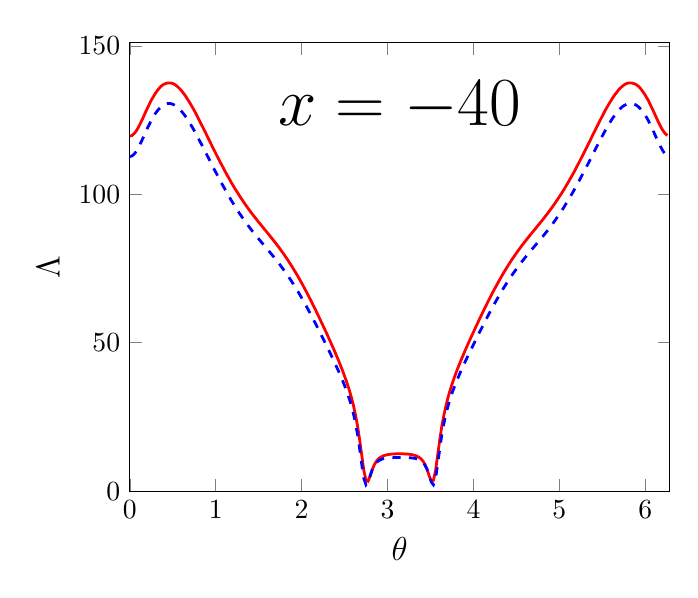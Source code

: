 \begin{tikzpicture}[scale=1]

  \begin{axis}[
    xmin = 0,
    xmax = 6.283,
    ymin = 0,
    ymax = 151,
    xlabel = {\large $\theta$},
    ylabel = {\large ${\Lambda}$},
    ylabel near ticks,
    title style={at={(0.5,0.9)},anchor=north},
    title = {\Huge $x = -40$},
  ]

\addplot[red,line width=1pt] coordinates{
(0.0e+00,1.196e+02)
(2.454e-02,1.198e+02)
(4.909e-02,1.204e+02)
(7.363e-02,1.213e+02)
(9.818e-02,1.225e+02)
(1.227e-01,1.239e+02)
(1.473e-01,1.254e+02)
(1.718e-01,1.27e+02)
(1.964e-01,1.285e+02)
(2.209e-01,1.3e+02)
(2.454e-01,1.315e+02)
(2.7e-01,1.327e+02)
(2.945e-01,1.339e+02)
(3.191e-01,1.349e+02)
(3.436e-01,1.358e+02)
(3.682e-01,1.365e+02)
(3.927e-01,1.37e+02)
(4.172e-01,1.373e+02)
(4.418e-01,1.375e+02)
(4.663e-01,1.375e+02)
(4.909e-01,1.374e+02)
(5.154e-01,1.371e+02)
(5.4e-01,1.366e+02)
(5.645e-01,1.36e+02)
(5.891e-01,1.353e+02)
(6.136e-01,1.344e+02)
(6.381e-01,1.335e+02)
(6.627e-01,1.324e+02)
(6.872e-01,1.313e+02)
(7.118e-01,1.301e+02)
(7.363e-01,1.289e+02)
(7.609e-01,1.276e+02)
(7.854e-01,1.262e+02)
(8.099e-01,1.248e+02)
(8.345e-01,1.234e+02)
(8.59e-01,1.22e+02)
(8.836e-01,1.206e+02)
(9.081e-01,1.191e+02)
(9.327e-01,1.177e+02)
(9.572e-01,1.162e+02)
(9.818e-01,1.148e+02)
(1.006e+00,1.134e+02)
(1.031e+00,1.12e+02)
(1.055e+00,1.106e+02)
(1.08e+00,1.093e+02)
(1.105e+00,1.079e+02)
(1.129e+00,1.066e+02)
(1.154e+00,1.054e+02)
(1.178e+00,1.041e+02)
(1.203e+00,1.029e+02)
(1.227e+00,1.017e+02)
(1.252e+00,1.006e+02)
(1.276e+00,9.948e+01)
(1.301e+00,9.84e+01)
(1.325e+00,9.735e+01)
(1.35e+00,9.632e+01)
(1.374e+00,9.533e+01)
(1.399e+00,9.436e+01)
(1.423e+00,9.342e+01)
(1.448e+00,9.25e+01)
(1.473e+00,9.159e+01)
(1.497e+00,9.07e+01)
(1.522e+00,8.983e+01)
(1.546e+00,8.896e+01)
(1.571e+00,8.809e+01)
(1.595e+00,8.723e+01)
(1.62e+00,8.636e+01)
(1.644e+00,8.548e+01)
(1.669e+00,8.459e+01)
(1.694e+00,8.368e+01)
(1.718e+00,8.276e+01)
(1.743e+00,8.181e+01)
(1.767e+00,8.084e+01)
(1.792e+00,7.984e+01)
(1.816e+00,7.881e+01)
(1.841e+00,7.775e+01)
(1.865e+00,7.666e+01)
(1.89e+00,7.553e+01)
(1.914e+00,7.438e+01)
(1.939e+00,7.319e+01)
(1.964e+00,7.197e+01)
(1.988e+00,7.071e+01)
(2.013e+00,6.943e+01)
(2.037e+00,6.811e+01)
(2.062e+00,6.677e+01)
(2.086e+00,6.54e+01)
(2.111e+00,6.4e+01)
(2.135e+00,6.258e+01)
(2.16e+00,6.114e+01)
(2.184e+00,5.967e+01)
(2.209e+00,5.819e+01)
(2.233e+00,5.669e+01)
(2.258e+00,5.518e+01)
(2.283e+00,5.364e+01)
(2.307e+00,5.209e+01)
(2.332e+00,5.052e+01)
(2.356e+00,4.893e+01)
(2.381e+00,4.731e+01)
(2.405e+00,4.566e+01)
(2.43e+00,4.397e+01)
(2.454e+00,4.222e+01)
(2.479e+00,4.04e+01)
(2.503e+00,3.848e+01)
(2.528e+00,3.644e+01)
(2.553e+00,3.422e+01)
(2.577e+00,3.178e+01)
(2.602e+00,2.9e+01)
(2.626e+00,2.578e+01)
(2.651e+00,2.192e+01)
(2.675e+00,1.731e+01)
(2.7e+00,1.204e+01)
(2.724e+00,6.931e+00)
(2.749e+00,3.657e+00)
(2.773e+00,3.345e+00)
(2.798e+00,5.1e+00)
(2.822e+00,7.252e+00)
(2.847e+00,8.973e+00)
(2.872e+00,1.015e+01)
(2.896e+00,1.095e+01)
(2.921e+00,1.147e+01)
(2.945e+00,1.184e+01)
(2.97e+00,1.208e+01)
(2.994e+00,1.226e+01)
(3.019e+00,1.238e+01)
(3.043e+00,1.247e+01)
(3.068e+00,1.252e+01)
(3.092e+00,1.256e+01)
(3.117e+00,1.258e+01)
(3.142e+00,1.259e+01)
(3.166e+00,1.258e+01)
(3.191e+00,1.256e+01)
(3.215e+00,1.252e+01)
(3.24e+00,1.247e+01)
(3.264e+00,1.238e+01)
(3.289e+00,1.226e+01)
(3.313e+00,1.208e+01)
(3.338e+00,1.184e+01)
(3.362e+00,1.147e+01)
(3.387e+00,1.095e+01)
(3.412e+00,1.015e+01)
(3.436e+00,8.973e+00)
(3.461e+00,7.252e+00)
(3.485e+00,5.1e+00)
(3.51e+00,3.345e+00)
(3.534e+00,3.657e+00)
(3.559e+00,6.931e+00)
(3.583e+00,1.204e+01)
(3.608e+00,1.731e+01)
(3.632e+00,2.192e+01)
(3.657e+00,2.578e+01)
(3.682e+00,2.9e+01)
(3.706e+00,3.178e+01)
(3.731e+00,3.422e+01)
(3.755e+00,3.644e+01)
(3.78e+00,3.848e+01)
(3.804e+00,4.04e+01)
(3.829e+00,4.222e+01)
(3.853e+00,4.397e+01)
(3.878e+00,4.566e+01)
(3.902e+00,4.731e+01)
(3.927e+00,4.893e+01)
(3.951e+00,5.052e+01)
(3.976e+00,5.209e+01)
(4.001e+00,5.364e+01)
(4.025e+00,5.518e+01)
(4.05e+00,5.669e+01)
(4.074e+00,5.819e+01)
(4.099e+00,5.967e+01)
(4.123e+00,6.114e+01)
(4.148e+00,6.258e+01)
(4.172e+00,6.4e+01)
(4.197e+00,6.54e+01)
(4.221e+00,6.677e+01)
(4.246e+00,6.811e+01)
(4.271e+00,6.943e+01)
(4.295e+00,7.071e+01)
(4.32e+00,7.197e+01)
(4.344e+00,7.319e+01)
(4.369e+00,7.438e+01)
(4.393e+00,7.553e+01)
(4.418e+00,7.666e+01)
(4.442e+00,7.775e+01)
(4.467e+00,7.881e+01)
(4.492e+00,7.984e+01)
(4.516e+00,8.084e+01)
(4.541e+00,8.181e+01)
(4.565e+00,8.276e+01)
(4.59e+00,8.368e+01)
(4.614e+00,8.459e+01)
(4.639e+00,8.548e+01)
(4.663e+00,8.636e+01)
(4.688e+00,8.723e+01)
(4.712e+00,8.809e+01)
(4.737e+00,8.896e+01)
(4.761e+00,8.983e+01)
(4.786e+00,9.07e+01)
(4.811e+00,9.159e+01)
(4.835e+00,9.25e+01)
(4.86e+00,9.342e+01)
(4.884e+00,9.436e+01)
(4.909e+00,9.533e+01)
(4.933e+00,9.632e+01)
(4.958e+00,9.735e+01)
(4.982e+00,9.84e+01)
(5.007e+00,9.948e+01)
(5.032e+00,1.006e+02)
(5.056e+00,1.017e+02)
(5.08e+00,1.029e+02)
(5.105e+00,1.041e+02)
(5.13e+00,1.054e+02)
(5.154e+00,1.066e+02)
(5.179e+00,1.079e+02)
(5.203e+00,1.093e+02)
(5.228e+00,1.106e+02)
(5.252e+00,1.12e+02)
(5.277e+00,1.134e+02)
(5.301e+00,1.148e+02)
(5.326e+00,1.162e+02)
(5.351e+00,1.177e+02)
(5.375e+00,1.191e+02)
(5.4e+00,1.206e+02)
(5.424e+00,1.22e+02)
(5.449e+00,1.234e+02)
(5.473e+00,1.248e+02)
(5.498e+00,1.262e+02)
(5.522e+00,1.276e+02)
(5.547e+00,1.289e+02)
(5.571e+00,1.301e+02)
(5.596e+00,1.313e+02)
(5.62e+00,1.324e+02)
(5.645e+00,1.335e+02)
(5.67e+00,1.344e+02)
(5.694e+00,1.353e+02)
(5.719e+00,1.36e+02)
(5.743e+00,1.366e+02)
(5.768e+00,1.371e+02)
(5.792e+00,1.374e+02)
(5.817e+00,1.375e+02)
(5.841e+00,1.375e+02)
(5.866e+00,1.373e+02)
(5.891e+00,1.37e+02)
(5.915e+00,1.365e+02)
(5.94e+00,1.358e+02)
(5.964e+00,1.349e+02)
(5.989e+00,1.339e+02)
(6.013e+00,1.327e+02)
(6.038e+00,1.315e+02)
(6.062e+00,1.3e+02)
(6.087e+00,1.285e+02)
(6.111e+00,1.27e+02)
(6.136e+00,1.254e+02)
(6.16e+00,1.239e+02)
(6.185e+00,1.225e+02)
(6.21e+00,1.213e+02)
(6.234e+00,1.204e+02)
(6.259e+00,1.198e+02)
};


\addplot[blue,dashed,line width=1pt] coordinates{
(0.0e+00,1.127e+02)
(2.454e-02,1.129e+02)
(4.909e-02,1.135e+02)
(7.363e-02,1.144e+02)
(9.818e-02,1.157e+02)
(1.227e-01,1.171e+02)
(1.473e-01,1.186e+02)
(1.718e-01,1.202e+02)
(1.964e-01,1.218e+02)
(2.209e-01,1.232e+02)
(2.454e-01,1.247e+02)
(2.7e-01,1.26e+02)
(2.945e-01,1.271e+02)
(3.191e-01,1.281e+02)
(3.436e-01,1.289e+02)
(3.682e-01,1.296e+02)
(3.927e-01,1.301e+02)
(4.172e-01,1.304e+02)
(4.418e-01,1.306e+02)
(4.663e-01,1.306e+02)
(4.909e-01,1.304e+02)
(5.154e-01,1.301e+02)
(5.4e-01,1.297e+02)
(5.645e-01,1.291e+02)
(5.891e-01,1.284e+02)
(6.136e-01,1.275e+02)
(6.381e-01,1.266e+02)
(6.627e-01,1.256e+02)
(6.872e-01,1.245e+02)
(7.118e-01,1.233e+02)
(7.363e-01,1.221e+02)
(7.609e-01,1.208e+02)
(7.854e-01,1.195e+02)
(8.099e-01,1.181e+02)
(8.345e-01,1.168e+02)
(8.59e-01,1.154e+02)
(8.836e-01,1.14e+02)
(9.081e-01,1.126e+02)
(9.327e-01,1.112e+02)
(9.572e-01,1.098e+02)
(9.818e-01,1.084e+02)
(1.006e+00,1.071e+02)
(1.031e+00,1.057e+02)
(1.055e+00,1.044e+02)
(1.08e+00,1.031e+02)
(1.105e+00,1.018e+02)
(1.129e+00,1.005e+02)
(1.154e+00,9.928e+01)
(1.178e+00,9.807e+01)
(1.203e+00,9.69e+01)
(1.227e+00,9.576e+01)
(1.252e+00,9.465e+01)
(1.276e+00,9.357e+01)
(1.301e+00,9.252e+01)
(1.325e+00,9.15e+01)
(1.35e+00,9.05e+01)
(1.374e+00,8.954e+01)
(1.399e+00,8.86e+01)
(1.423e+00,8.769e+01)
(1.448e+00,8.679e+01)
(1.473e+00,8.591e+01)
(1.497e+00,8.505e+01)
(1.522e+00,8.42e+01)
(1.546e+00,8.336e+01)
(1.571e+00,8.252e+01)
(1.595e+00,8.168e+01)
(1.62e+00,8.083e+01)
(1.644e+00,7.998e+01)
(1.669e+00,7.912e+01)
(1.694e+00,7.824e+01)
(1.718e+00,7.734e+01)
(1.743e+00,7.642e+01)
(1.767e+00,7.548e+01)
(1.792e+00,7.451e+01)
(1.816e+00,7.351e+01)
(1.841e+00,7.249e+01)
(1.865e+00,7.143e+01)
(1.89e+00,7.035e+01)
(1.914e+00,6.923e+01)
(1.939e+00,6.808e+01)
(1.964e+00,6.69e+01)
(1.988e+00,6.569e+01)
(2.013e+00,6.446e+01)
(2.037e+00,6.319e+01)
(2.062e+00,6.19e+01)
(2.086e+00,6.058e+01)
(2.111e+00,5.925e+01)
(2.135e+00,5.789e+01)
(2.16e+00,5.651e+01)
(2.184e+00,5.512e+01)
(2.209e+00,5.371e+01)
(2.233e+00,5.229e+01)
(2.258e+00,5.086e+01)
(2.283e+00,4.942e+01)
(2.307e+00,4.796e+01)
(2.332e+00,4.649e+01)
(2.356e+00,4.501e+01)
(2.381e+00,4.35e+01)
(2.405e+00,4.196e+01)
(2.43e+00,4.039e+01)
(2.454e+00,3.876e+01)
(2.479e+00,3.706e+01)
(2.503e+00,3.528e+01)
(2.528e+00,3.336e+01)
(2.553e+00,3.126e+01)
(2.577e+00,2.89e+01)
(2.602e+00,2.619e+01)
(2.626e+00,2.296e+01)
(2.651e+00,1.903e+01)
(2.675e+00,1.426e+01)
(2.7e+00,8.922e+00)
(2.724e+00,4.269e+00)
(2.749e+00,2.142e+00)
(2.773e+00,3.042e+00)
(2.798e+00,5.258e+00)
(2.822e+00,7.321e+00)
(2.847e+00,8.748e+00)
(2.872e+00,9.678e+00)
(2.896e+00,1.026e+01)
(2.921e+00,1.065e+01)
(2.945e+00,1.09e+01)
(2.97e+00,1.107e+01)
(2.994e+00,1.117e+01)
(3.019e+00,1.124e+01)
(3.043e+00,1.127e+01)
(3.068e+00,1.13e+01)
(3.092e+00,1.13e+01)
(3.117e+00,1.131e+01)
(3.142e+00,1.13e+01)
(3.166e+00,1.131e+01)
(3.191e+00,1.13e+01)
(3.215e+00,1.13e+01)
(3.24e+00,1.127e+01)
(3.264e+00,1.124e+01)
(3.289e+00,1.117e+01)
(3.313e+00,1.107e+01)
(3.338e+00,1.09e+01)
(3.362e+00,1.065e+01)
(3.387e+00,1.026e+01)
(3.412e+00,9.678e+00)
(3.436e+00,8.748e+00)
(3.461e+00,7.321e+00)
(3.485e+00,5.258e+00)
(3.51e+00,3.042e+00)
(3.534e+00,2.142e+00)
(3.559e+00,4.269e+00)
(3.583e+00,8.922e+00)
(3.608e+00,1.426e+01)
(3.632e+00,1.903e+01)
(3.657e+00,2.296e+01)
(3.682e+00,2.619e+01)
(3.706e+00,2.89e+01)
(3.731e+00,3.126e+01)
(3.755e+00,3.336e+01)
(3.78e+00,3.528e+01)
(3.804e+00,3.706e+01)
(3.829e+00,3.876e+01)
(3.853e+00,4.039e+01)
(3.878e+00,4.196e+01)
(3.902e+00,4.35e+01)
(3.927e+00,4.501e+01)
(3.951e+00,4.649e+01)
(3.976e+00,4.796e+01)
(4.001e+00,4.942e+01)
(4.025e+00,5.086e+01)
(4.05e+00,5.229e+01)
(4.074e+00,5.371e+01)
(4.099e+00,5.512e+01)
(4.123e+00,5.651e+01)
(4.148e+00,5.789e+01)
(4.172e+00,5.925e+01)
(4.197e+00,6.058e+01)
(4.221e+00,6.19e+01)
(4.246e+00,6.319e+01)
(4.271e+00,6.446e+01)
(4.295e+00,6.569e+01)
(4.32e+00,6.69e+01)
(4.344e+00,6.808e+01)
(4.369e+00,6.923e+01)
(4.393e+00,7.035e+01)
(4.418e+00,7.143e+01)
(4.442e+00,7.249e+01)
(4.467e+00,7.351e+01)
(4.492e+00,7.451e+01)
(4.516e+00,7.548e+01)
(4.541e+00,7.642e+01)
(4.565e+00,7.734e+01)
(4.59e+00,7.824e+01)
(4.614e+00,7.912e+01)
(4.639e+00,7.998e+01)
(4.663e+00,8.083e+01)
(4.688e+00,8.168e+01)
(4.712e+00,8.252e+01)
(4.737e+00,8.336e+01)
(4.761e+00,8.42e+01)
(4.786e+00,8.505e+01)
(4.811e+00,8.591e+01)
(4.835e+00,8.679e+01)
(4.86e+00,8.769e+01)
(4.884e+00,8.86e+01)
(4.909e+00,8.954e+01)
(4.933e+00,9.05e+01)
(4.958e+00,9.15e+01)
(4.982e+00,9.252e+01)
(5.007e+00,9.357e+01)
(5.032e+00,9.465e+01)
(5.056e+00,9.576e+01)
(5.08e+00,9.69e+01)
(5.105e+00,9.807e+01)
(5.13e+00,9.928e+01)
(5.154e+00,1.005e+02)
(5.179e+00,1.018e+02)
(5.203e+00,1.031e+02)
(5.228e+00,1.044e+02)
(5.252e+00,1.057e+02)
(5.277e+00,1.071e+02)
(5.301e+00,1.084e+02)
(5.326e+00,1.098e+02)
(5.351e+00,1.112e+02)
(5.375e+00,1.126e+02)
(5.4e+00,1.14e+02)
(5.424e+00,1.154e+02)
(5.449e+00,1.168e+02)
(5.473e+00,1.181e+02)
(5.498e+00,1.195e+02)
(5.522e+00,1.208e+02)
(5.547e+00,1.221e+02)
(5.571e+00,1.233e+02)
(5.596e+00,1.245e+02)
(5.62e+00,1.256e+02)
(5.645e+00,1.266e+02)
(5.67e+00,1.275e+02)
(5.694e+00,1.284e+02)
(5.719e+00,1.291e+02)
(5.743e+00,1.297e+02)
(5.768e+00,1.301e+02)
(5.792e+00,1.304e+02)
(5.817e+00,1.306e+02)
(5.841e+00,1.306e+02)
(5.866e+00,1.304e+02)
(5.891e+00,1.301e+02)
(5.915e+00,1.296e+02)
(5.94e+00,1.289e+02)
(5.964e+00,1.281e+02)
(5.989e+00,1.271e+02)
(6.013e+00,1.26e+02)
(6.038e+00,1.247e+02)
(6.062e+00,1.232e+02)
(6.087e+00,1.218e+02)
(6.111e+00,1.202e+02)
(6.136e+00,1.186e+02)
(6.16e+00,1.171e+02)
(6.185e+00,1.157e+02)
(6.21e+00,1.144e+02)
(6.234e+00,1.135e+02)
(6.259e+00,1.129e+02)
};

\end{axis}


\end{tikzpicture}
